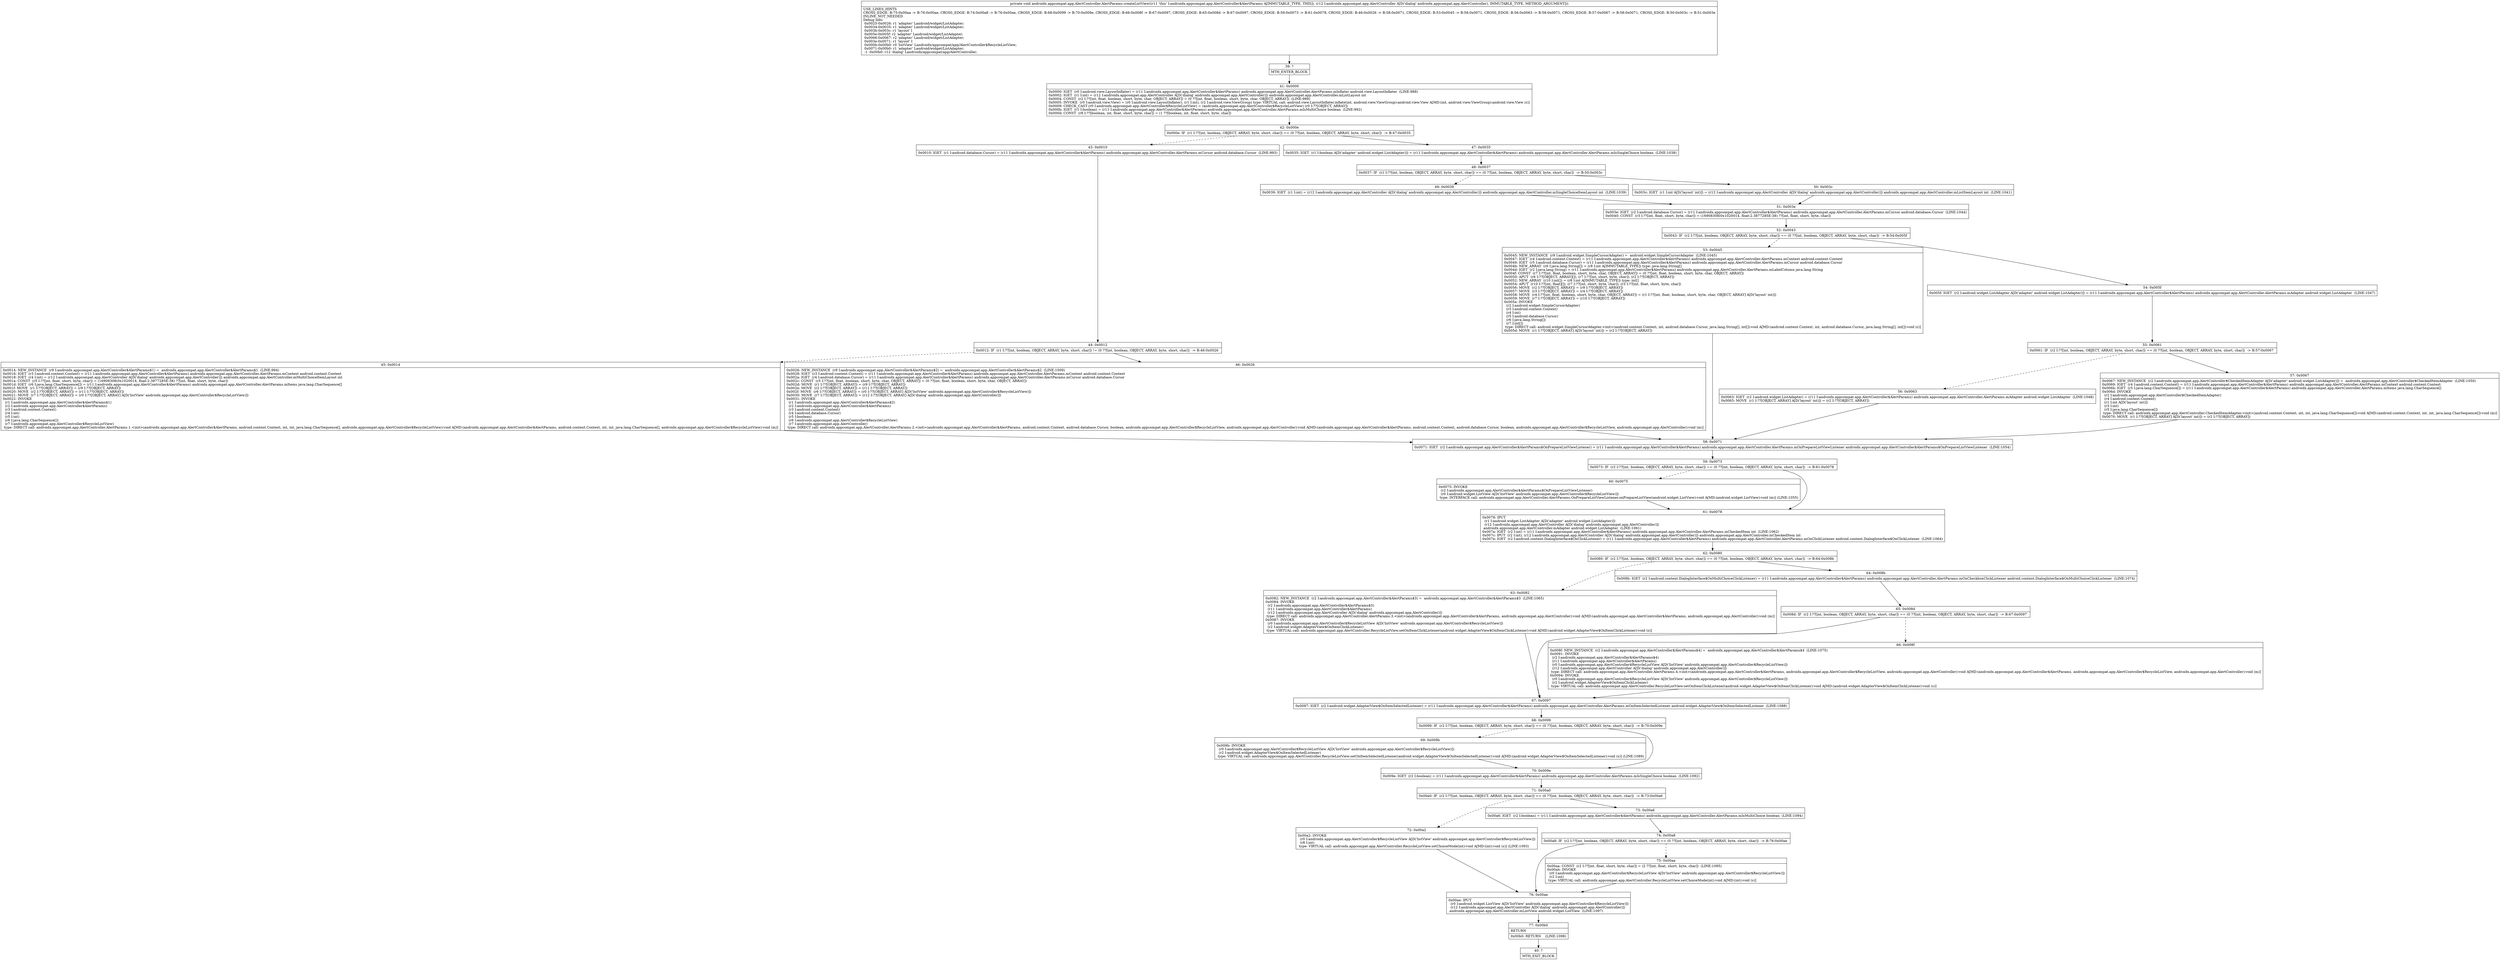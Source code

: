 digraph "CFG forandroidx.appcompat.app.AlertController.AlertParams.createListView(Landroidx\/appcompat\/app\/AlertController;)V" {
Node_39 [shape=record,label="{39\:\ ?|MTH_ENTER_BLOCK\l}"];
Node_41 [shape=record,label="{41\:\ 0x0000|0x0000: IGET  (r0 I:android.view.LayoutInflater) = (r11 I:androidx.appcompat.app.AlertController$AlertParams) androidx.appcompat.app.AlertController.AlertParams.mInflater android.view.LayoutInflater  (LINE:988)\l0x0002: IGET  (r1 I:int) = (r12 I:androidx.appcompat.app.AlertController A[D('dialog' androidx.appcompat.app.AlertController)]) androidx.appcompat.app.AlertController.mListLayout int \l0x0004: CONST  (r2 I:??[int, float, boolean, short, byte, char, OBJECT, ARRAY]) = (0 ??[int, float, boolean, short, byte, char, OBJECT, ARRAY])  (LINE:989)\l0x0005: INVOKE  (r0 I:android.view.View) = (r0 I:android.view.LayoutInflater), (r1 I:int), (r2 I:android.view.ViewGroup) type: VIRTUAL call: android.view.LayoutInflater.inflate(int, android.view.ViewGroup):android.view.View A[MD:(int, android.view.ViewGroup):android.view.View (c)]\l0x0009: CHECK_CAST (r0 I:androidx.appcompat.app.AlertController$RecycleListView) = (androidx.appcompat.app.AlertController$RecycleListView) (r0 I:??[OBJECT, ARRAY]) \l0x000b: IGET  (r1 I:boolean) = (r11 I:androidx.appcompat.app.AlertController$AlertParams) androidx.appcompat.app.AlertController.AlertParams.mIsMultiChoice boolean  (LINE:992)\l0x000d: CONST  (r8 I:??[boolean, int, float, short, byte, char]) = (1 ??[boolean, int, float, short, byte, char]) \l}"];
Node_42 [shape=record,label="{42\:\ 0x000e|0x000e: IF  (r1 I:??[int, boolean, OBJECT, ARRAY, byte, short, char]) == (0 ??[int, boolean, OBJECT, ARRAY, byte, short, char])  \-\> B:47:0x0035 \l}"];
Node_43 [shape=record,label="{43\:\ 0x0010|0x0010: IGET  (r1 I:android.database.Cursor) = (r11 I:androidx.appcompat.app.AlertController$AlertParams) androidx.appcompat.app.AlertController.AlertParams.mCursor android.database.Cursor  (LINE:993)\l}"];
Node_44 [shape=record,label="{44\:\ 0x0012|0x0012: IF  (r1 I:??[int, boolean, OBJECT, ARRAY, byte, short, char]) != (0 ??[int, boolean, OBJECT, ARRAY, byte, short, char])  \-\> B:46:0x0026 \l}"];
Node_45 [shape=record,label="{45\:\ 0x0014|0x0014: NEW_INSTANCE  (r9 I:androidx.appcompat.app.AlertController$AlertParams$1) =  androidx.appcompat.app.AlertController$AlertParams$1  (LINE:994)\l0x0016: IGET  (r3 I:android.content.Context) = (r11 I:androidx.appcompat.app.AlertController$AlertParams) androidx.appcompat.app.AlertController.AlertParams.mContext android.content.Context \l0x0018: IGET  (r4 I:int) = (r12 I:androidx.appcompat.app.AlertController A[D('dialog' androidx.appcompat.app.AlertController)]) androidx.appcompat.app.AlertController.mMultiChoiceItemLayout int \l0x001a: CONST  (r5 I:??[int, float, short, byte, char]) = (16908308(0x1020014, float:2.3877285E\-38) ??[int, float, short, byte, char]) \l0x001d: IGET  (r6 I:java.lang.CharSequence[]) = (r11 I:androidx.appcompat.app.AlertController$AlertParams) androidx.appcompat.app.AlertController.AlertParams.mItems java.lang.CharSequence[] \l0x001f: MOVE  (r1 I:??[OBJECT, ARRAY]) = (r9 I:??[OBJECT, ARRAY]) \l0x0020: MOVE  (r2 I:??[OBJECT, ARRAY]) = (r11 I:??[OBJECT, ARRAY]) \l0x0021: MOVE  (r7 I:??[OBJECT, ARRAY]) = (r0 I:??[OBJECT, ARRAY] A[D('listView' androidx.appcompat.app.AlertController$RecycleListView)]) \l0x0022: INVOKE  \l  (r1 I:androidx.appcompat.app.AlertController$AlertParams$1)\l  (r2 I:androidx.appcompat.app.AlertController$AlertParams)\l  (r3 I:android.content.Context)\l  (r4 I:int)\l  (r5 I:int)\l  (r6 I:java.lang.CharSequence[])\l  (r7 I:androidx.appcompat.app.AlertController$RecycleListView)\l type: DIRECT call: androidx.appcompat.app.AlertController.AlertParams.1.\<init\>(androidx.appcompat.app.AlertController$AlertParams, android.content.Context, int, int, java.lang.CharSequence[], androidx.appcompat.app.AlertController$RecycleListView):void A[MD:(androidx.appcompat.app.AlertController$AlertParams, android.content.Context, int, int, java.lang.CharSequence[], androidx.appcompat.app.AlertController$RecycleListView):void (m)]\l}"];
Node_58 [shape=record,label="{58\:\ 0x0071|0x0071: IGET  (r2 I:androidx.appcompat.app.AlertController$AlertParams$OnPrepareListViewListener) = (r11 I:androidx.appcompat.app.AlertController$AlertParams) androidx.appcompat.app.AlertController.AlertParams.mOnPrepareListViewListener androidx.appcompat.app.AlertController$AlertParams$OnPrepareListViewListener  (LINE:1054)\l}"];
Node_59 [shape=record,label="{59\:\ 0x0073|0x0073: IF  (r2 I:??[int, boolean, OBJECT, ARRAY, byte, short, char]) == (0 ??[int, boolean, OBJECT, ARRAY, byte, short, char])  \-\> B:61:0x0078 \l}"];
Node_60 [shape=record,label="{60\:\ 0x0075|0x0075: INVOKE  \l  (r2 I:androidx.appcompat.app.AlertController$AlertParams$OnPrepareListViewListener)\l  (r0 I:android.widget.ListView A[D('listView' androidx.appcompat.app.AlertController$RecycleListView)])\l type: INTERFACE call: androidx.appcompat.app.AlertController.AlertParams.OnPrepareListViewListener.onPrepareListView(android.widget.ListView):void A[MD:(android.widget.ListView):void (m)] (LINE:1055)\l}"];
Node_61 [shape=record,label="{61\:\ 0x0078|0x0078: IPUT  \l  (r1 I:android.widget.ListAdapter A[D('adapter' android.widget.ListAdapter)])\l  (r12 I:androidx.appcompat.app.AlertController A[D('dialog' androidx.appcompat.app.AlertController)])\l androidx.appcompat.app.AlertController.mAdapter android.widget.ListAdapter  (LINE:1061)\l0x007a: IGET  (r2 I:int) = (r11 I:androidx.appcompat.app.AlertController$AlertParams) androidx.appcompat.app.AlertController.AlertParams.mCheckedItem int  (LINE:1062)\l0x007c: IPUT  (r2 I:int), (r12 I:androidx.appcompat.app.AlertController A[D('dialog' androidx.appcompat.app.AlertController)]) androidx.appcompat.app.AlertController.mCheckedItem int \l0x007e: IGET  (r2 I:android.content.DialogInterface$OnClickListener) = (r11 I:androidx.appcompat.app.AlertController$AlertParams) androidx.appcompat.app.AlertController.AlertParams.mOnClickListener android.content.DialogInterface$OnClickListener  (LINE:1064)\l}"];
Node_62 [shape=record,label="{62\:\ 0x0080|0x0080: IF  (r2 I:??[int, boolean, OBJECT, ARRAY, byte, short, char]) == (0 ??[int, boolean, OBJECT, ARRAY, byte, short, char])  \-\> B:64:0x008b \l}"];
Node_63 [shape=record,label="{63\:\ 0x0082|0x0082: NEW_INSTANCE  (r2 I:androidx.appcompat.app.AlertController$AlertParams$3) =  androidx.appcompat.app.AlertController$AlertParams$3  (LINE:1065)\l0x0084: INVOKE  \l  (r2 I:androidx.appcompat.app.AlertController$AlertParams$3)\l  (r11 I:androidx.appcompat.app.AlertController$AlertParams)\l  (r12 I:androidx.appcompat.app.AlertController A[D('dialog' androidx.appcompat.app.AlertController)])\l type: DIRECT call: androidx.appcompat.app.AlertController.AlertParams.3.\<init\>(androidx.appcompat.app.AlertController$AlertParams, androidx.appcompat.app.AlertController):void A[MD:(androidx.appcompat.app.AlertController$AlertParams, androidx.appcompat.app.AlertController):void (m)]\l0x0087: INVOKE  \l  (r0 I:androidx.appcompat.app.AlertController$RecycleListView A[D('listView' androidx.appcompat.app.AlertController$RecycleListView)])\l  (r2 I:android.widget.AdapterView$OnItemClickListener)\l type: VIRTUAL call: androidx.appcompat.app.AlertController.RecycleListView.setOnItemClickListener(android.widget.AdapterView$OnItemClickListener):void A[MD:(android.widget.AdapterView$OnItemClickListener):void (s)]\l}"];
Node_67 [shape=record,label="{67\:\ 0x0097|0x0097: IGET  (r2 I:android.widget.AdapterView$OnItemSelectedListener) = (r11 I:androidx.appcompat.app.AlertController$AlertParams) androidx.appcompat.app.AlertController.AlertParams.mOnItemSelectedListener android.widget.AdapterView$OnItemSelectedListener  (LINE:1088)\l}"];
Node_68 [shape=record,label="{68\:\ 0x0099|0x0099: IF  (r2 I:??[int, boolean, OBJECT, ARRAY, byte, short, char]) == (0 ??[int, boolean, OBJECT, ARRAY, byte, short, char])  \-\> B:70:0x009e \l}"];
Node_69 [shape=record,label="{69\:\ 0x009b|0x009b: INVOKE  \l  (r0 I:androidx.appcompat.app.AlertController$RecycleListView A[D('listView' androidx.appcompat.app.AlertController$RecycleListView)])\l  (r2 I:android.widget.AdapterView$OnItemSelectedListener)\l type: VIRTUAL call: androidx.appcompat.app.AlertController.RecycleListView.setOnItemSelectedListener(android.widget.AdapterView$OnItemSelectedListener):void A[MD:(android.widget.AdapterView$OnItemSelectedListener):void (s)] (LINE:1089)\l}"];
Node_70 [shape=record,label="{70\:\ 0x009e|0x009e: IGET  (r2 I:boolean) = (r11 I:androidx.appcompat.app.AlertController$AlertParams) androidx.appcompat.app.AlertController.AlertParams.mIsSingleChoice boolean  (LINE:1092)\l}"];
Node_71 [shape=record,label="{71\:\ 0x00a0|0x00a0: IF  (r2 I:??[int, boolean, OBJECT, ARRAY, byte, short, char]) == (0 ??[int, boolean, OBJECT, ARRAY, byte, short, char])  \-\> B:73:0x00a6 \l}"];
Node_72 [shape=record,label="{72\:\ 0x00a2|0x00a2: INVOKE  \l  (r0 I:androidx.appcompat.app.AlertController$RecycleListView A[D('listView' androidx.appcompat.app.AlertController$RecycleListView)])\l  (r8 I:int)\l type: VIRTUAL call: androidx.appcompat.app.AlertController.RecycleListView.setChoiceMode(int):void A[MD:(int):void (s)] (LINE:1093)\l}"];
Node_76 [shape=record,label="{76\:\ 0x00ae|0x00ae: IPUT  \l  (r0 I:android.widget.ListView A[D('listView' androidx.appcompat.app.AlertController$RecycleListView)])\l  (r12 I:androidx.appcompat.app.AlertController A[D('dialog' androidx.appcompat.app.AlertController)])\l androidx.appcompat.app.AlertController.mListView android.widget.ListView  (LINE:1097)\l}"];
Node_77 [shape=record,label="{77\:\ 0x00b0|RETURN\l|0x00b0: RETURN    (LINE:1098)\l}"];
Node_40 [shape=record,label="{40\:\ ?|MTH_EXIT_BLOCK\l}"];
Node_73 [shape=record,label="{73\:\ 0x00a6|0x00a6: IGET  (r2 I:boolean) = (r11 I:androidx.appcompat.app.AlertController$AlertParams) androidx.appcompat.app.AlertController.AlertParams.mIsMultiChoice boolean  (LINE:1094)\l}"];
Node_74 [shape=record,label="{74\:\ 0x00a8|0x00a8: IF  (r2 I:??[int, boolean, OBJECT, ARRAY, byte, short, char]) == (0 ??[int, boolean, OBJECT, ARRAY, byte, short, char])  \-\> B:76:0x00ae \l}"];
Node_75 [shape=record,label="{75\:\ 0x00aa|0x00aa: CONST  (r2 I:??[int, float, short, byte, char]) = (2 ??[int, float, short, byte, char])  (LINE:1095)\l0x00ab: INVOKE  \l  (r0 I:androidx.appcompat.app.AlertController$RecycleListView A[D('listView' androidx.appcompat.app.AlertController$RecycleListView)])\l  (r2 I:int)\l type: VIRTUAL call: androidx.appcompat.app.AlertController.RecycleListView.setChoiceMode(int):void A[MD:(int):void (s)]\l}"];
Node_64 [shape=record,label="{64\:\ 0x008b|0x008b: IGET  (r2 I:android.content.DialogInterface$OnMultiChoiceClickListener) = (r11 I:androidx.appcompat.app.AlertController$AlertParams) androidx.appcompat.app.AlertController.AlertParams.mOnCheckboxClickListener android.content.DialogInterface$OnMultiChoiceClickListener  (LINE:1074)\l}"];
Node_65 [shape=record,label="{65\:\ 0x008d|0x008d: IF  (r2 I:??[int, boolean, OBJECT, ARRAY, byte, short, char]) == (0 ??[int, boolean, OBJECT, ARRAY, byte, short, char])  \-\> B:67:0x0097 \l}"];
Node_66 [shape=record,label="{66\:\ 0x008f|0x008f: NEW_INSTANCE  (r2 I:androidx.appcompat.app.AlertController$AlertParams$4) =  androidx.appcompat.app.AlertController$AlertParams$4  (LINE:1075)\l0x0091: INVOKE  \l  (r2 I:androidx.appcompat.app.AlertController$AlertParams$4)\l  (r11 I:androidx.appcompat.app.AlertController$AlertParams)\l  (r0 I:androidx.appcompat.app.AlertController$RecycleListView A[D('listView' androidx.appcompat.app.AlertController$RecycleListView)])\l  (r12 I:androidx.appcompat.app.AlertController A[D('dialog' androidx.appcompat.app.AlertController)])\l type: DIRECT call: androidx.appcompat.app.AlertController.AlertParams.4.\<init\>(androidx.appcompat.app.AlertController$AlertParams, androidx.appcompat.app.AlertController$RecycleListView, androidx.appcompat.app.AlertController):void A[MD:(androidx.appcompat.app.AlertController$AlertParams, androidx.appcompat.app.AlertController$RecycleListView, androidx.appcompat.app.AlertController):void (m)]\l0x0094: INVOKE  \l  (r0 I:androidx.appcompat.app.AlertController$RecycleListView A[D('listView' androidx.appcompat.app.AlertController$RecycleListView)])\l  (r2 I:android.widget.AdapterView$OnItemClickListener)\l type: VIRTUAL call: androidx.appcompat.app.AlertController.RecycleListView.setOnItemClickListener(android.widget.AdapterView$OnItemClickListener):void A[MD:(android.widget.AdapterView$OnItemClickListener):void (s)]\l}"];
Node_46 [shape=record,label="{46\:\ 0x0026|0x0026: NEW_INSTANCE  (r9 I:androidx.appcompat.app.AlertController$AlertParams$2) =  androidx.appcompat.app.AlertController$AlertParams$2  (LINE:1009)\l0x0028: IGET  (r3 I:android.content.Context) = (r11 I:androidx.appcompat.app.AlertController$AlertParams) androidx.appcompat.app.AlertController.AlertParams.mContext android.content.Context \l0x002a: IGET  (r4 I:android.database.Cursor) = (r11 I:androidx.appcompat.app.AlertController$AlertParams) androidx.appcompat.app.AlertController.AlertParams.mCursor android.database.Cursor \l0x002c: CONST  (r5 I:??[int, float, boolean, short, byte, char, OBJECT, ARRAY]) = (0 ??[int, float, boolean, short, byte, char, OBJECT, ARRAY]) \l0x002d: MOVE  (r1 I:??[OBJECT, ARRAY]) = (r9 I:??[OBJECT, ARRAY]) \l0x002e: MOVE  (r2 I:??[OBJECT, ARRAY]) = (r11 I:??[OBJECT, ARRAY]) \l0x002f: MOVE  (r6 I:??[OBJECT, ARRAY]) = (r0 I:??[OBJECT, ARRAY] A[D('listView' androidx.appcompat.app.AlertController$RecycleListView)]) \l0x0030: MOVE  (r7 I:??[OBJECT, ARRAY]) = (r12 I:??[OBJECT, ARRAY] A[D('dialog' androidx.appcompat.app.AlertController)]) \l0x0031: INVOKE  \l  (r1 I:androidx.appcompat.app.AlertController$AlertParams$2)\l  (r2 I:androidx.appcompat.app.AlertController$AlertParams)\l  (r3 I:android.content.Context)\l  (r4 I:android.database.Cursor)\l  (r5 I:boolean)\l  (r6 I:androidx.appcompat.app.AlertController$RecycleListView)\l  (r7 I:androidx.appcompat.app.AlertController)\l type: DIRECT call: androidx.appcompat.app.AlertController.AlertParams.2.\<init\>(androidx.appcompat.app.AlertController$AlertParams, android.content.Context, android.database.Cursor, boolean, androidx.appcompat.app.AlertController$RecycleListView, androidx.appcompat.app.AlertController):void A[MD:(androidx.appcompat.app.AlertController$AlertParams, android.content.Context, android.database.Cursor, boolean, androidx.appcompat.app.AlertController$RecycleListView, androidx.appcompat.app.AlertController):void (m)]\l}"];
Node_47 [shape=record,label="{47\:\ 0x0035|0x0035: IGET  (r1 I:boolean A[D('adapter' android.widget.ListAdapter)]) = (r11 I:androidx.appcompat.app.AlertController$AlertParams) androidx.appcompat.app.AlertController.AlertParams.mIsSingleChoice boolean  (LINE:1038)\l}"];
Node_48 [shape=record,label="{48\:\ 0x0037|0x0037: IF  (r1 I:??[int, boolean, OBJECT, ARRAY, byte, short, char]) == (0 ??[int, boolean, OBJECT, ARRAY, byte, short, char])  \-\> B:50:0x003c \l}"];
Node_49 [shape=record,label="{49\:\ 0x0039|0x0039: IGET  (r1 I:int) = (r12 I:androidx.appcompat.app.AlertController A[D('dialog' androidx.appcompat.app.AlertController)]) androidx.appcompat.app.AlertController.mSingleChoiceItemLayout int  (LINE:1039)\l}"];
Node_51 [shape=record,label="{51\:\ 0x003e|0x003e: IGET  (r2 I:android.database.Cursor) = (r11 I:androidx.appcompat.app.AlertController$AlertParams) androidx.appcompat.app.AlertController.AlertParams.mCursor android.database.Cursor  (LINE:1044)\l0x0040: CONST  (r3 I:??[int, float, short, byte, char]) = (16908308(0x1020014, float:2.3877285E\-38) ??[int, float, short, byte, char]) \l}"];
Node_52 [shape=record,label="{52\:\ 0x0043|0x0043: IF  (r2 I:??[int, boolean, OBJECT, ARRAY, byte, short, char]) == (0 ??[int, boolean, OBJECT, ARRAY, byte, short, char])  \-\> B:54:0x005f \l}"];
Node_53 [shape=record,label="{53\:\ 0x0045|0x0045: NEW_INSTANCE  (r9 I:android.widget.SimpleCursorAdapter) =  android.widget.SimpleCursorAdapter  (LINE:1045)\l0x0047: IGET  (r4 I:android.content.Context) = (r11 I:androidx.appcompat.app.AlertController$AlertParams) androidx.appcompat.app.AlertController.AlertParams.mContext android.content.Context \l0x0049: IGET  (r5 I:android.database.Cursor) = (r11 I:androidx.appcompat.app.AlertController$AlertParams) androidx.appcompat.app.AlertController.AlertParams.mCursor android.database.Cursor \l0x004b: NEW_ARRAY  (r6 I:java.lang.String[]) = (r8 I:int A[IMMUTABLE_TYPE]) type: java.lang.String[] \l0x004d: IGET  (r2 I:java.lang.String) = (r11 I:androidx.appcompat.app.AlertController$AlertParams) androidx.appcompat.app.AlertController.AlertParams.mLabelColumn java.lang.String \l0x004f: CONST  (r7 I:??[int, float, boolean, short, byte, char, OBJECT, ARRAY]) = (0 ??[int, float, boolean, short, byte, char, OBJECT, ARRAY]) \l0x0050: APUT  (r6 I:??[OBJECT, ARRAY][]), (r7 I:??[int, short, byte, char]), (r2 I:??[OBJECT, ARRAY]) \l0x0052: NEW_ARRAY  (r10 I:int[]) = (r8 I:int A[IMMUTABLE_TYPE]) type: int[] \l0x0054: APUT  (r10 I:??[int, float][]), (r7 I:??[int, short, byte, char]), (r3 I:??[int, float, short, byte, char]) \l0x0056: MOVE  (r2 I:??[OBJECT, ARRAY]) = (r9 I:??[OBJECT, ARRAY]) \l0x0057: MOVE  (r3 I:??[OBJECT, ARRAY]) = (r4 I:??[OBJECT, ARRAY]) \l0x0058: MOVE  (r4 I:??[int, float, boolean, short, byte, char, OBJECT, ARRAY]) = (r1 I:??[int, float, boolean, short, byte, char, OBJECT, ARRAY] A[D('layout' int)]) \l0x0059: MOVE  (r7 I:??[OBJECT, ARRAY]) = (r10 I:??[OBJECT, ARRAY]) \l0x005a: INVOKE  \l  (r2 I:android.widget.SimpleCursorAdapter)\l  (r3 I:android.content.Context)\l  (r4 I:int)\l  (r5 I:android.database.Cursor)\l  (r6 I:java.lang.String[])\l  (r7 I:int[])\l type: DIRECT call: android.widget.SimpleCursorAdapter.\<init\>(android.content.Context, int, android.database.Cursor, java.lang.String[], int[]):void A[MD:(android.content.Context, int, android.database.Cursor, java.lang.String[], int[]):void (c)]\l0x005d: MOVE  (r1 I:??[OBJECT, ARRAY] A[D('layout' int)]) = (r2 I:??[OBJECT, ARRAY]) \l}"];
Node_54 [shape=record,label="{54\:\ 0x005f|0x005f: IGET  (r2 I:android.widget.ListAdapter A[D('adapter' android.widget.ListAdapter)]) = (r11 I:androidx.appcompat.app.AlertController$AlertParams) androidx.appcompat.app.AlertController.AlertParams.mAdapter android.widget.ListAdapter  (LINE:1047)\l}"];
Node_55 [shape=record,label="{55\:\ 0x0061|0x0061: IF  (r2 I:??[int, boolean, OBJECT, ARRAY, byte, short, char]) == (0 ??[int, boolean, OBJECT, ARRAY, byte, short, char])  \-\> B:57:0x0067 \l}"];
Node_56 [shape=record,label="{56\:\ 0x0063|0x0063: IGET  (r2 I:android.widget.ListAdapter) = (r11 I:androidx.appcompat.app.AlertController$AlertParams) androidx.appcompat.app.AlertController.AlertParams.mAdapter android.widget.ListAdapter  (LINE:1048)\l0x0065: MOVE  (r1 I:??[OBJECT, ARRAY] A[D('layout' int)]) = (r2 I:??[OBJECT, ARRAY]) \l}"];
Node_57 [shape=record,label="{57\:\ 0x0067|0x0067: NEW_INSTANCE  (r2 I:androidx.appcompat.app.AlertController$CheckedItemAdapter A[D('adapter' android.widget.ListAdapter)]) =  androidx.appcompat.app.AlertController$CheckedItemAdapter  (LINE:1050)\l0x0069: IGET  (r4 I:android.content.Context) = (r11 I:androidx.appcompat.app.AlertController$AlertParams) androidx.appcompat.app.AlertController.AlertParams.mContext android.content.Context \l0x006b: IGET  (r5 I:java.lang.CharSequence[]) = (r11 I:androidx.appcompat.app.AlertController$AlertParams) androidx.appcompat.app.AlertController.AlertParams.mItems java.lang.CharSequence[] \l0x006d: INVOKE  \l  (r2 I:androidx.appcompat.app.AlertController$CheckedItemAdapter)\l  (r4 I:android.content.Context)\l  (r1 I:int A[D('layout' int)])\l  (r3 I:int)\l  (r5 I:java.lang.CharSequence[])\l type: DIRECT call: androidx.appcompat.app.AlertController.CheckedItemAdapter.\<init\>(android.content.Context, int, int, java.lang.CharSequence[]):void A[MD:(android.content.Context, int, int, java.lang.CharSequence[]):void (m)]\l0x0070: MOVE  (r1 I:??[OBJECT, ARRAY] A[D('layout' int)]) = (r2 I:??[OBJECT, ARRAY]) \l}"];
Node_50 [shape=record,label="{50\:\ 0x003c|0x003c: IGET  (r1 I:int A[D('layout' int)]) = (r12 I:androidx.appcompat.app.AlertController A[D('dialog' androidx.appcompat.app.AlertController)]) androidx.appcompat.app.AlertController.mListItemLayout int  (LINE:1041)\l}"];
MethodNode[shape=record,label="{private void androidx.appcompat.app.AlertController.AlertParams.createListView((r11 'this' I:androidx.appcompat.app.AlertController$AlertParams A[IMMUTABLE_TYPE, THIS]), (r12 I:androidx.appcompat.app.AlertController A[D('dialog' androidx.appcompat.app.AlertController), IMMUTABLE_TYPE, METHOD_ARGUMENT]))  | USE_LINES_HINTS\lCROSS_EDGE: B:75:0x00aa \-\> B:76:0x00ae, CROSS_EDGE: B:74:0x00a8 \-\> B:76:0x00ae, CROSS_EDGE: B:68:0x0099 \-\> B:70:0x009e, CROSS_EDGE: B:66:0x008f \-\> B:67:0x0097, CROSS_EDGE: B:65:0x008d \-\> B:67:0x0097, CROSS_EDGE: B:59:0x0073 \-\> B:61:0x0078, CROSS_EDGE: B:46:0x0026 \-\> B:58:0x0071, CROSS_EDGE: B:53:0x0045 \-\> B:58:0x0071, CROSS_EDGE: B:56:0x0063 \-\> B:58:0x0071, CROSS_EDGE: B:57:0x0067 \-\> B:58:0x0071, CROSS_EDGE: B:50:0x003c \-\> B:51:0x003e\lINLINE_NOT_NEEDED\lDebug Info:\l  0x0025\-0x0026: r1 'adapter' Landroid\/widget\/ListAdapter;\l  0x0034\-0x0035: r1 'adapter' Landroid\/widget\/ListAdapter;\l  0x003b\-0x003c: r1 'layout' I\l  0x005e\-0x005f: r2 'adapter' Landroid\/widget\/ListAdapter;\l  0x0066\-0x0067: r2 'adapter' Landroid\/widget\/ListAdapter;\l  0x003e\-0x0071: r1 'layout' I\l  0x000b\-0x00b0: r0 'listView' Landroidx\/appcompat\/app\/AlertController$RecycleListView;\l  0x0071\-0x00b0: r1 'adapter' Landroid\/widget\/ListAdapter;\l  \-1 \-0x00b0: r12 'dialog' Landroidx\/appcompat\/app\/AlertController;\l}"];
MethodNode -> Node_39;Node_39 -> Node_41;
Node_41 -> Node_42;
Node_42 -> Node_43[style=dashed];
Node_42 -> Node_47;
Node_43 -> Node_44;
Node_44 -> Node_45[style=dashed];
Node_44 -> Node_46;
Node_45 -> Node_58;
Node_58 -> Node_59;
Node_59 -> Node_60[style=dashed];
Node_59 -> Node_61;
Node_60 -> Node_61;
Node_61 -> Node_62;
Node_62 -> Node_63[style=dashed];
Node_62 -> Node_64;
Node_63 -> Node_67;
Node_67 -> Node_68;
Node_68 -> Node_69[style=dashed];
Node_68 -> Node_70;
Node_69 -> Node_70;
Node_70 -> Node_71;
Node_71 -> Node_72[style=dashed];
Node_71 -> Node_73;
Node_72 -> Node_76;
Node_76 -> Node_77;
Node_77 -> Node_40;
Node_73 -> Node_74;
Node_74 -> Node_75[style=dashed];
Node_74 -> Node_76;
Node_75 -> Node_76;
Node_64 -> Node_65;
Node_65 -> Node_66[style=dashed];
Node_65 -> Node_67;
Node_66 -> Node_67;
Node_46 -> Node_58;
Node_47 -> Node_48;
Node_48 -> Node_49[style=dashed];
Node_48 -> Node_50;
Node_49 -> Node_51;
Node_51 -> Node_52;
Node_52 -> Node_53[style=dashed];
Node_52 -> Node_54;
Node_53 -> Node_58;
Node_54 -> Node_55;
Node_55 -> Node_56[style=dashed];
Node_55 -> Node_57;
Node_56 -> Node_58;
Node_57 -> Node_58;
Node_50 -> Node_51;
}

